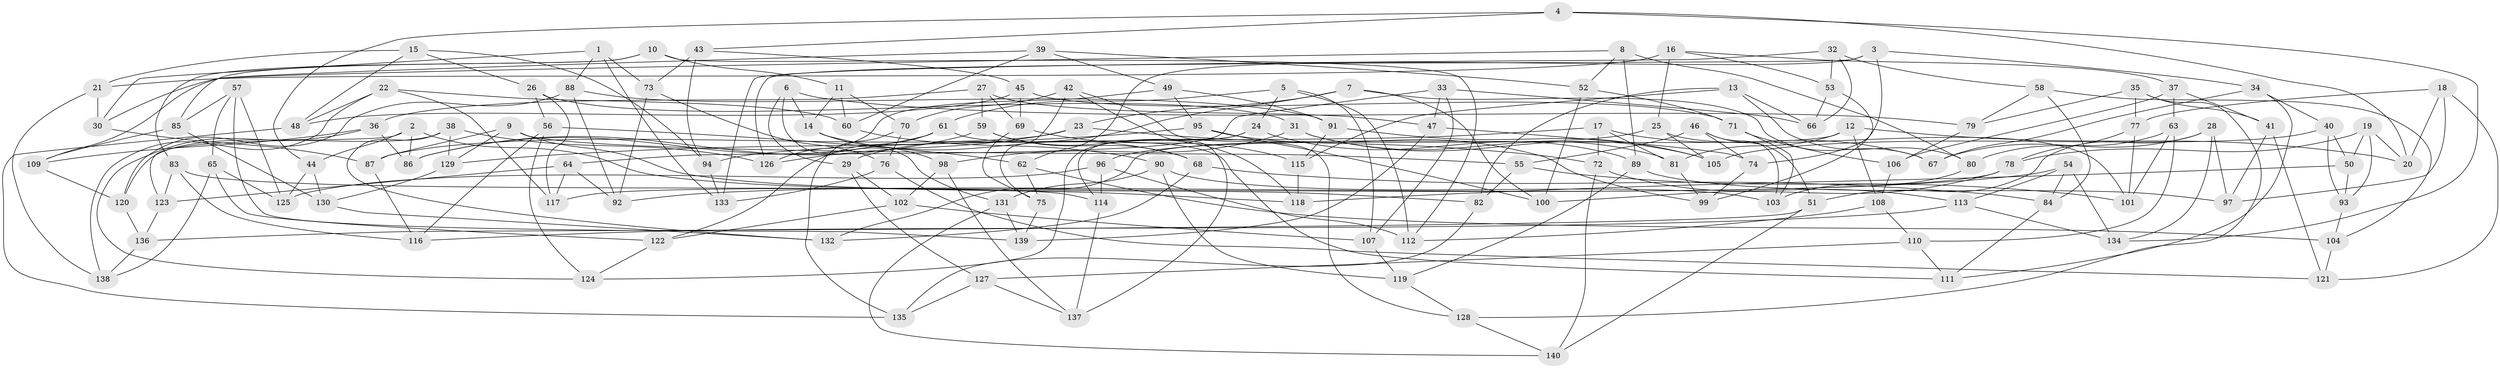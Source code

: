 // Generated by graph-tools (version 1.1) at 2025/03/03/09/25 03:03:04]
// undirected, 140 vertices, 280 edges
graph export_dot {
graph [start="1"]
  node [color=gray90,style=filled];
  1;
  2;
  3;
  4;
  5;
  6;
  7;
  8;
  9;
  10;
  11;
  12;
  13;
  14;
  15;
  16;
  17;
  18;
  19;
  20;
  21;
  22;
  23;
  24;
  25;
  26;
  27;
  28;
  29;
  30;
  31;
  32;
  33;
  34;
  35;
  36;
  37;
  38;
  39;
  40;
  41;
  42;
  43;
  44;
  45;
  46;
  47;
  48;
  49;
  50;
  51;
  52;
  53;
  54;
  55;
  56;
  57;
  58;
  59;
  60;
  61;
  62;
  63;
  64;
  65;
  66;
  67;
  68;
  69;
  70;
  71;
  72;
  73;
  74;
  75;
  76;
  77;
  78;
  79;
  80;
  81;
  82;
  83;
  84;
  85;
  86;
  87;
  88;
  89;
  90;
  91;
  92;
  93;
  94;
  95;
  96;
  97;
  98;
  99;
  100;
  101;
  102;
  103;
  104;
  105;
  106;
  107;
  108;
  109;
  110;
  111;
  112;
  113;
  114;
  115;
  116;
  117;
  118;
  119;
  120;
  121;
  122;
  123;
  124;
  125;
  126;
  127;
  128;
  129;
  130;
  131;
  132;
  133;
  134;
  135;
  136;
  137;
  138;
  139;
  140;
  1 -- 88;
  1 -- 73;
  1 -- 30;
  1 -- 133;
  2 -- 44;
  2 -- 86;
  2 -- 118;
  2 -- 123;
  3 -- 126;
  3 -- 34;
  3 -- 62;
  3 -- 74;
  4 -- 43;
  4 -- 20;
  4 -- 134;
  4 -- 44;
  5 -- 61;
  5 -- 24;
  5 -- 112;
  5 -- 107;
  6 -- 131;
  6 -- 29;
  6 -- 79;
  6 -- 14;
  7 -- 67;
  7 -- 23;
  7 -- 29;
  7 -- 100;
  8 -- 80;
  8 -- 89;
  8 -- 30;
  8 -- 52;
  9 -- 87;
  9 -- 55;
  9 -- 82;
  9 -- 129;
  10 -- 11;
  10 -- 112;
  10 -- 83;
  10 -- 85;
  11 -- 60;
  11 -- 70;
  11 -- 14;
  12 -- 108;
  12 -- 81;
  12 -- 132;
  12 -- 20;
  13 -- 82;
  13 -- 80;
  13 -- 66;
  13 -- 115;
  14 -- 98;
  14 -- 68;
  15 -- 94;
  15 -- 26;
  15 -- 21;
  15 -- 48;
  16 -- 25;
  16 -- 37;
  16 -- 53;
  16 -- 21;
  17 -- 94;
  17 -- 81;
  17 -- 67;
  17 -- 72;
  18 -- 121;
  18 -- 77;
  18 -- 20;
  18 -- 97;
  19 -- 78;
  19 -- 50;
  19 -- 93;
  19 -- 20;
  21 -- 138;
  21 -- 30;
  22 -- 138;
  22 -- 48;
  22 -- 117;
  22 -- 60;
  23 -- 87;
  23 -- 72;
  23 -- 126;
  24 -- 114;
  24 -- 124;
  24 -- 89;
  25 -- 101;
  25 -- 96;
  25 -- 105;
  26 -- 117;
  26 -- 56;
  26 -- 31;
  27 -- 69;
  27 -- 47;
  27 -- 59;
  27 -- 36;
  28 -- 97;
  28 -- 67;
  28 -- 51;
  28 -- 134;
  29 -- 127;
  29 -- 102;
  30 -- 87;
  31 -- 105;
  31 -- 81;
  31 -- 98;
  32 -- 58;
  32 -- 53;
  32 -- 133;
  32 -- 66;
  33 -- 66;
  33 -- 64;
  33 -- 107;
  33 -- 47;
  34 -- 40;
  34 -- 111;
  34 -- 67;
  35 -- 77;
  35 -- 41;
  35 -- 79;
  35 -- 128;
  36 -- 124;
  36 -- 86;
  36 -- 109;
  37 -- 63;
  37 -- 41;
  37 -- 106;
  38 -- 129;
  38 -- 132;
  38 -- 120;
  38 -- 126;
  39 -- 60;
  39 -- 52;
  39 -- 49;
  39 -- 109;
  40 -- 105;
  40 -- 50;
  40 -- 93;
  41 -- 97;
  41 -- 121;
  42 -- 128;
  42 -- 75;
  42 -- 137;
  42 -- 70;
  43 -- 45;
  43 -- 94;
  43 -- 73;
  44 -- 130;
  44 -- 125;
  45 -- 69;
  45 -- 71;
  45 -- 48;
  46 -- 51;
  46 -- 74;
  46 -- 55;
  46 -- 103;
  47 -- 139;
  47 -- 74;
  48 -- 135;
  49 -- 95;
  49 -- 91;
  49 -- 126;
  50 -- 93;
  50 -- 118;
  51 -- 140;
  51 -- 136;
  52 -- 100;
  52 -- 71;
  53 -- 66;
  53 -- 99;
  54 -- 134;
  54 -- 113;
  54 -- 84;
  54 -- 92;
  55 -- 101;
  55 -- 82;
  56 -- 116;
  56 -- 124;
  56 -- 62;
  57 -- 65;
  57 -- 125;
  57 -- 85;
  57 -- 139;
  58 -- 104;
  58 -- 84;
  58 -- 79;
  59 -- 118;
  59 -- 68;
  59 -- 86;
  60 -- 90;
  61 -- 122;
  61 -- 111;
  61 -- 86;
  62 -- 104;
  62 -- 75;
  63 -- 80;
  63 -- 110;
  63 -- 101;
  64 -- 92;
  64 -- 117;
  64 -- 123;
  65 -- 122;
  65 -- 138;
  65 -- 125;
  68 -- 84;
  68 -- 132;
  69 -- 115;
  69 -- 75;
  70 -- 135;
  70 -- 76;
  71 -- 103;
  71 -- 106;
  72 -- 140;
  72 -- 113;
  73 -- 76;
  73 -- 92;
  74 -- 99;
  75 -- 139;
  76 -- 133;
  76 -- 121;
  77 -- 78;
  77 -- 101;
  78 -- 100;
  78 -- 117;
  79 -- 106;
  80 -- 103;
  81 -- 99;
  82 -- 135;
  83 -- 116;
  83 -- 123;
  83 -- 114;
  84 -- 111;
  85 -- 109;
  85 -- 130;
  87 -- 116;
  88 -- 92;
  88 -- 91;
  88 -- 120;
  89 -- 97;
  89 -- 119;
  90 -- 131;
  90 -- 119;
  90 -- 103;
  91 -- 115;
  91 -- 105;
  93 -- 104;
  94 -- 133;
  95 -- 99;
  95 -- 129;
  95 -- 100;
  96 -- 125;
  96 -- 114;
  96 -- 112;
  98 -- 137;
  98 -- 102;
  102 -- 107;
  102 -- 122;
  104 -- 121;
  106 -- 108;
  107 -- 119;
  108 -- 112;
  108 -- 110;
  109 -- 120;
  110 -- 111;
  110 -- 127;
  113 -- 134;
  113 -- 116;
  114 -- 137;
  115 -- 118;
  119 -- 128;
  120 -- 136;
  122 -- 124;
  123 -- 136;
  127 -- 137;
  127 -- 135;
  128 -- 140;
  129 -- 130;
  130 -- 132;
  131 -- 139;
  131 -- 140;
  136 -- 138;
}
